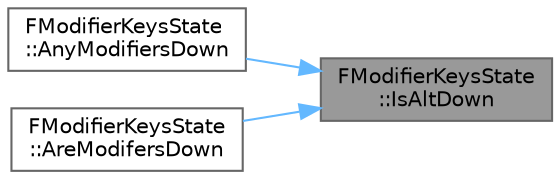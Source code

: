 digraph "FModifierKeysState::IsAltDown"
{
 // INTERACTIVE_SVG=YES
 // LATEX_PDF_SIZE
  bgcolor="transparent";
  edge [fontname=Helvetica,fontsize=10,labelfontname=Helvetica,labelfontsize=10];
  node [fontname=Helvetica,fontsize=10,shape=box,height=0.2,width=0.4];
  rankdir="RL";
  Node1 [id="Node000001",label="FModifierKeysState\l::IsAltDown",height=0.2,width=0.4,color="gray40", fillcolor="grey60", style="filled", fontcolor="black",tooltip="Returns true if either alt key was down when this event occurred."];
  Node1 -> Node2 [id="edge1_Node000001_Node000002",dir="back",color="steelblue1",style="solid",tooltip=" "];
  Node2 [id="Node000002",label="FModifierKeysState\l::AnyModifiersDown",height=0.2,width=0.4,color="grey40", fillcolor="white", style="filled",URL="$df/da2/classFModifierKeysState.html#af5921ea8d3390560814dc3c50855cb67",tooltip=" "];
  Node1 -> Node3 [id="edge2_Node000001_Node000003",dir="back",color="steelblue1",style="solid",tooltip=" "];
  Node3 [id="Node000003",label="FModifierKeysState\l::AreModifersDown",height=0.2,width=0.4,color="grey40", fillcolor="white", style="filled",URL="$df/da2/classFModifierKeysState.html#ab4a1f917a9270c54cc8106e17da53ecc",tooltip=" "];
}
